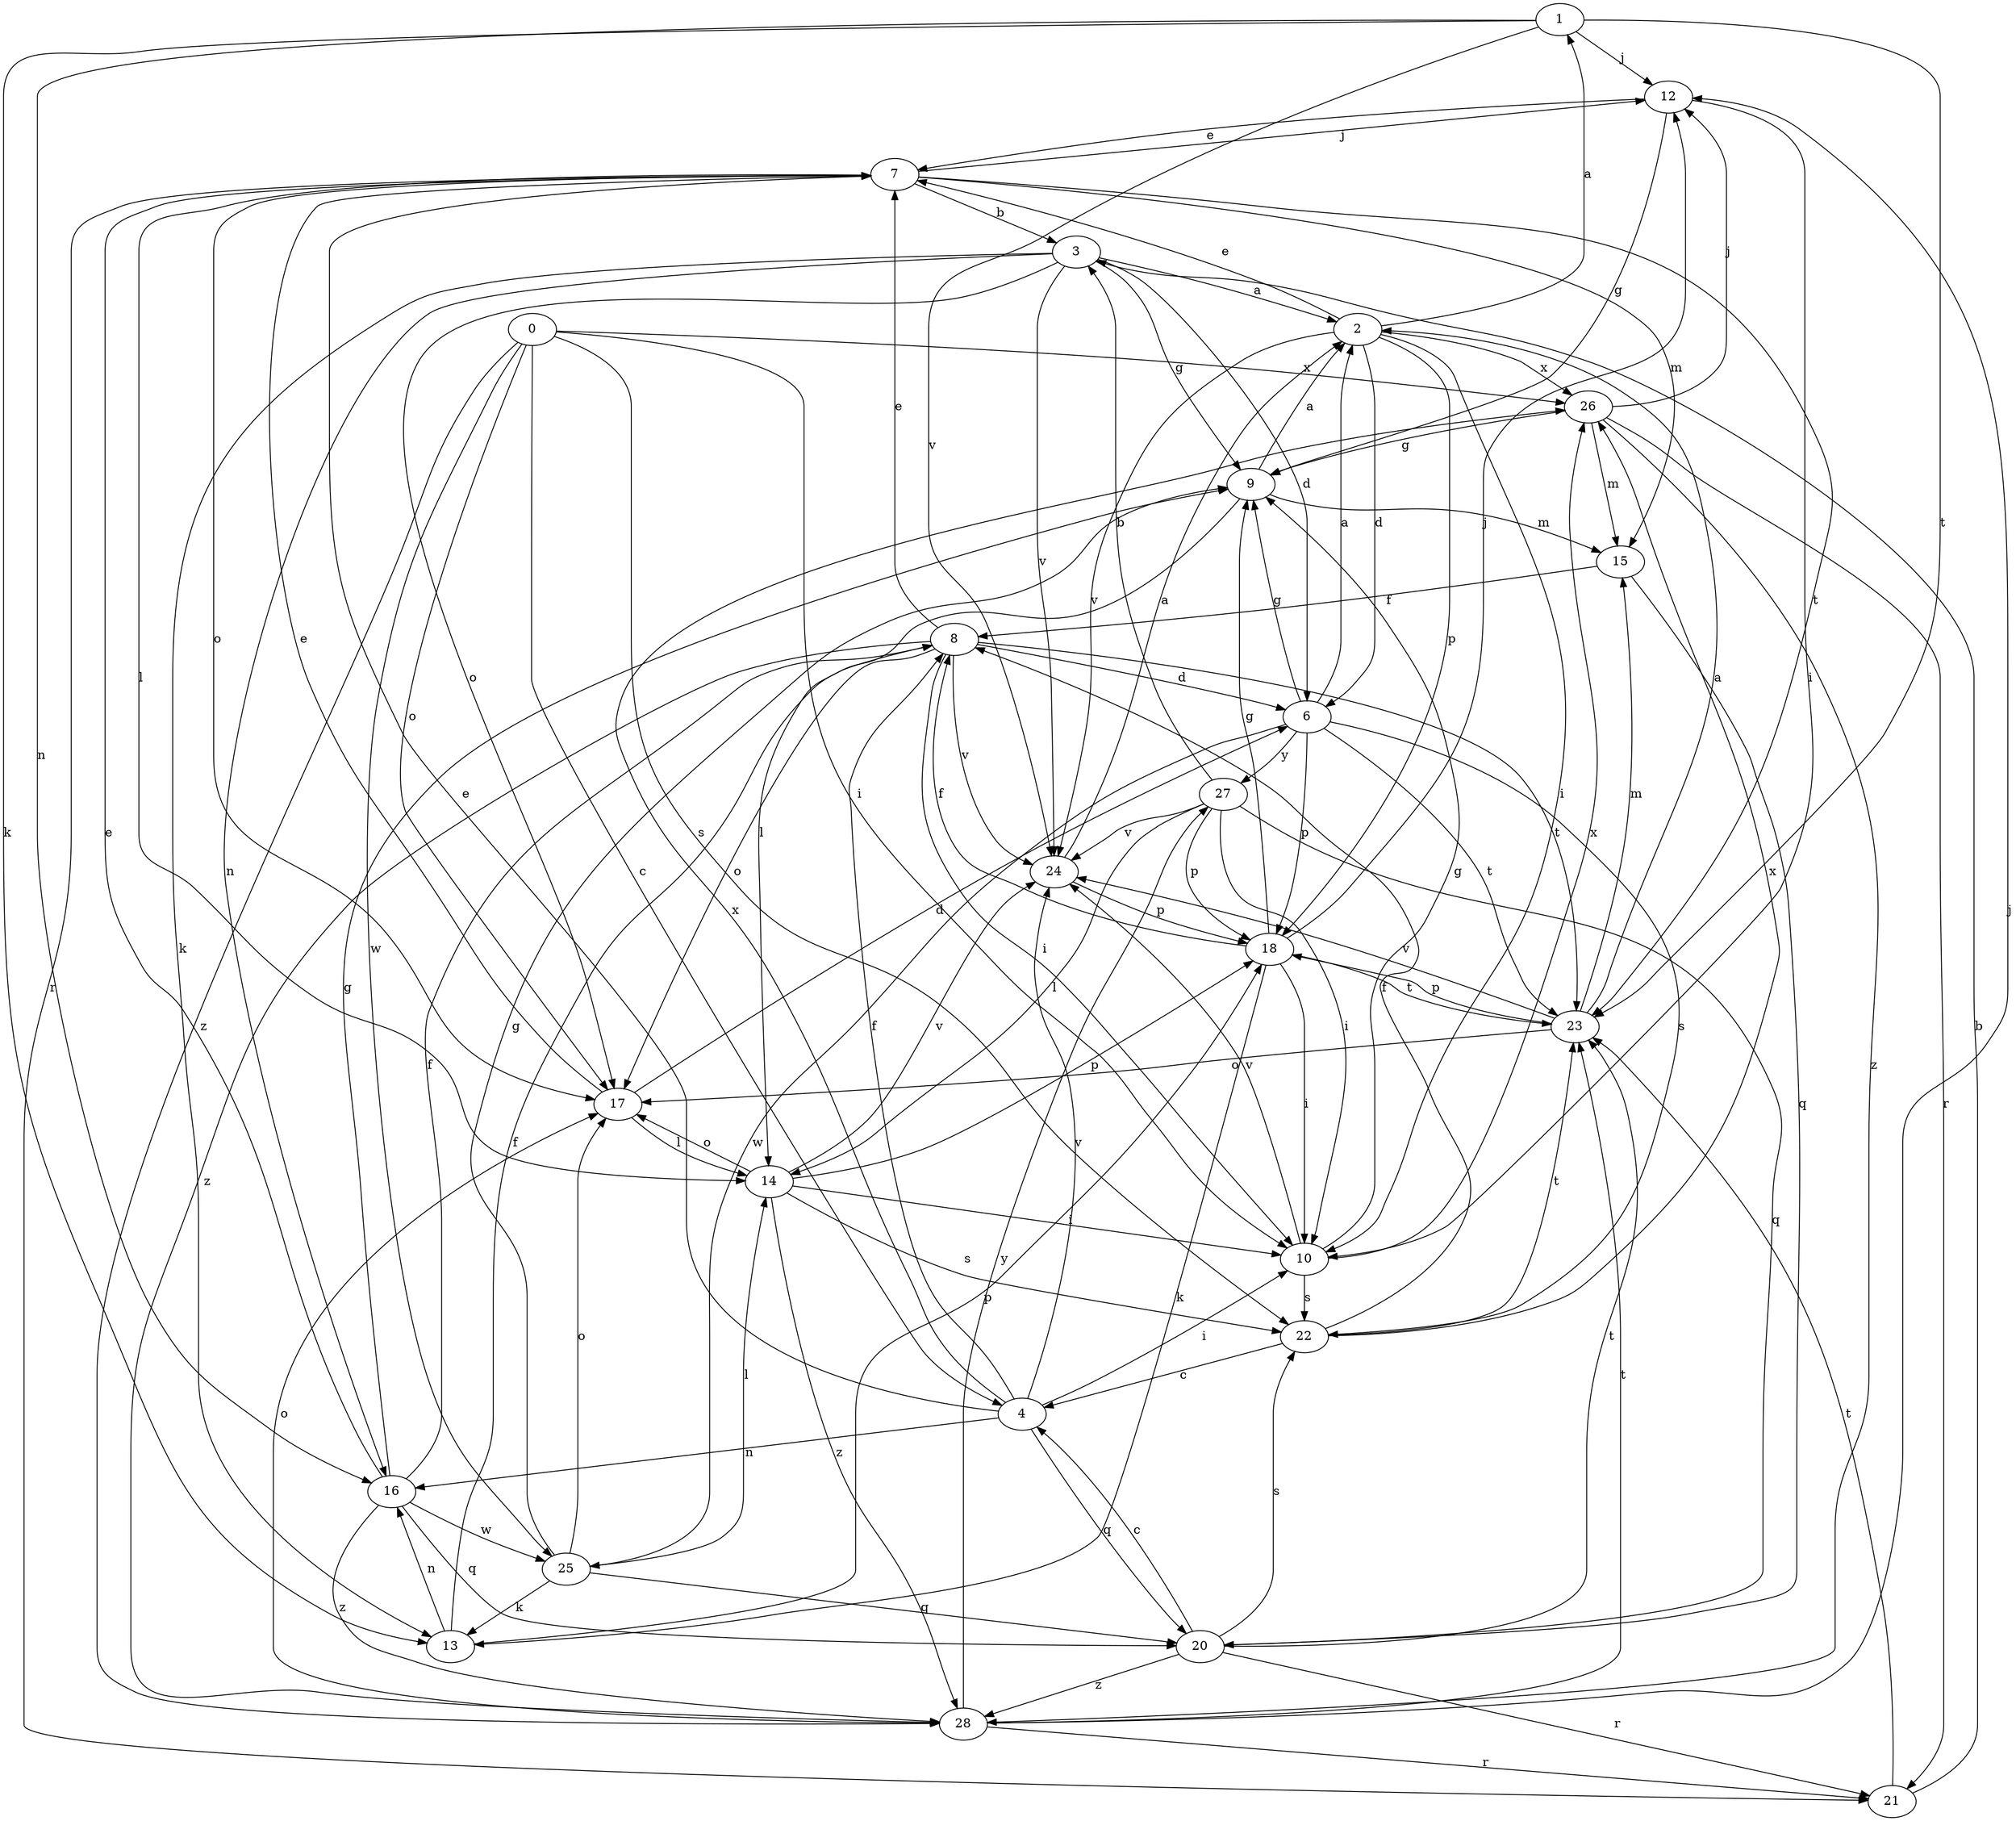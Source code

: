 strict digraph  {
1;
2;
3;
4;
6;
7;
8;
9;
10;
12;
13;
14;
15;
16;
17;
18;
20;
0;
21;
22;
23;
24;
25;
26;
27;
28;
1 -> 12  [label=j];
1 -> 13  [label=k];
1 -> 16  [label=n];
1 -> 23  [label=t];
1 -> 24  [label=v];
2 -> 1  [label=a];
2 -> 6  [label=d];
2 -> 7  [label=e];
2 -> 10  [label=i];
2 -> 18  [label=p];
2 -> 24  [label=v];
2 -> 26  [label=x];
3 -> 2  [label=a];
3 -> 6  [label=d];
3 -> 9  [label=g];
3 -> 13  [label=k];
3 -> 16  [label=n];
3 -> 17  [label=o];
3 -> 24  [label=v];
4 -> 7  [label=e];
4 -> 8  [label=f];
4 -> 10  [label=i];
4 -> 16  [label=n];
4 -> 20  [label=q];
4 -> 24  [label=v];
4 -> 26  [label=x];
6 -> 2  [label=a];
6 -> 9  [label=g];
6 -> 18  [label=p];
6 -> 22  [label=s];
6 -> 23  [label=t];
6 -> 25  [label=w];
6 -> 27  [label=y];
7 -> 3  [label=b];
7 -> 12  [label=j];
7 -> 14  [label=l];
7 -> 15  [label=m];
7 -> 17  [label=o];
7 -> 21  [label=r];
7 -> 23  [label=t];
8 -> 6  [label=d];
8 -> 7  [label=e];
8 -> 10  [label=i];
8 -> 17  [label=o];
8 -> 23  [label=t];
8 -> 24  [label=v];
8 -> 28  [label=z];
9 -> 2  [label=a];
9 -> 14  [label=l];
9 -> 15  [label=m];
10 -> 9  [label=g];
10 -> 22  [label=s];
10 -> 24  [label=v];
10 -> 26  [label=x];
12 -> 7  [label=e];
12 -> 9  [label=g];
12 -> 10  [label=i];
13 -> 8  [label=f];
13 -> 16  [label=n];
13 -> 18  [label=p];
14 -> 10  [label=i];
14 -> 17  [label=o];
14 -> 18  [label=p];
14 -> 22  [label=s];
14 -> 24  [label=v];
14 -> 28  [label=z];
15 -> 8  [label=f];
15 -> 20  [label=q];
16 -> 7  [label=e];
16 -> 8  [label=f];
16 -> 9  [label=g];
16 -> 20  [label=q];
16 -> 25  [label=w];
16 -> 28  [label=z];
17 -> 6  [label=d];
17 -> 7  [label=e];
17 -> 14  [label=l];
18 -> 8  [label=f];
18 -> 9  [label=g];
18 -> 10  [label=i];
18 -> 12  [label=j];
18 -> 13  [label=k];
18 -> 23  [label=t];
20 -> 4  [label=c];
20 -> 21  [label=r];
20 -> 22  [label=s];
20 -> 23  [label=t];
20 -> 28  [label=z];
0 -> 4  [label=c];
0 -> 10  [label=i];
0 -> 17  [label=o];
0 -> 22  [label=s];
0 -> 25  [label=w];
0 -> 26  [label=x];
0 -> 28  [label=z];
21 -> 3  [label=b];
21 -> 23  [label=t];
22 -> 4  [label=c];
22 -> 8  [label=f];
22 -> 23  [label=t];
22 -> 26  [label=x];
23 -> 2  [label=a];
23 -> 15  [label=m];
23 -> 17  [label=o];
23 -> 18  [label=p];
23 -> 24  [label=v];
24 -> 2  [label=a];
24 -> 18  [label=p];
25 -> 9  [label=g];
25 -> 13  [label=k];
25 -> 14  [label=l];
25 -> 17  [label=o];
25 -> 20  [label=q];
26 -> 9  [label=g];
26 -> 12  [label=j];
26 -> 15  [label=m];
26 -> 21  [label=r];
26 -> 28  [label=z];
27 -> 3  [label=b];
27 -> 10  [label=i];
27 -> 14  [label=l];
27 -> 18  [label=p];
27 -> 20  [label=q];
27 -> 24  [label=v];
28 -> 12  [label=j];
28 -> 17  [label=o];
28 -> 21  [label=r];
28 -> 23  [label=t];
28 -> 27  [label=y];
}
